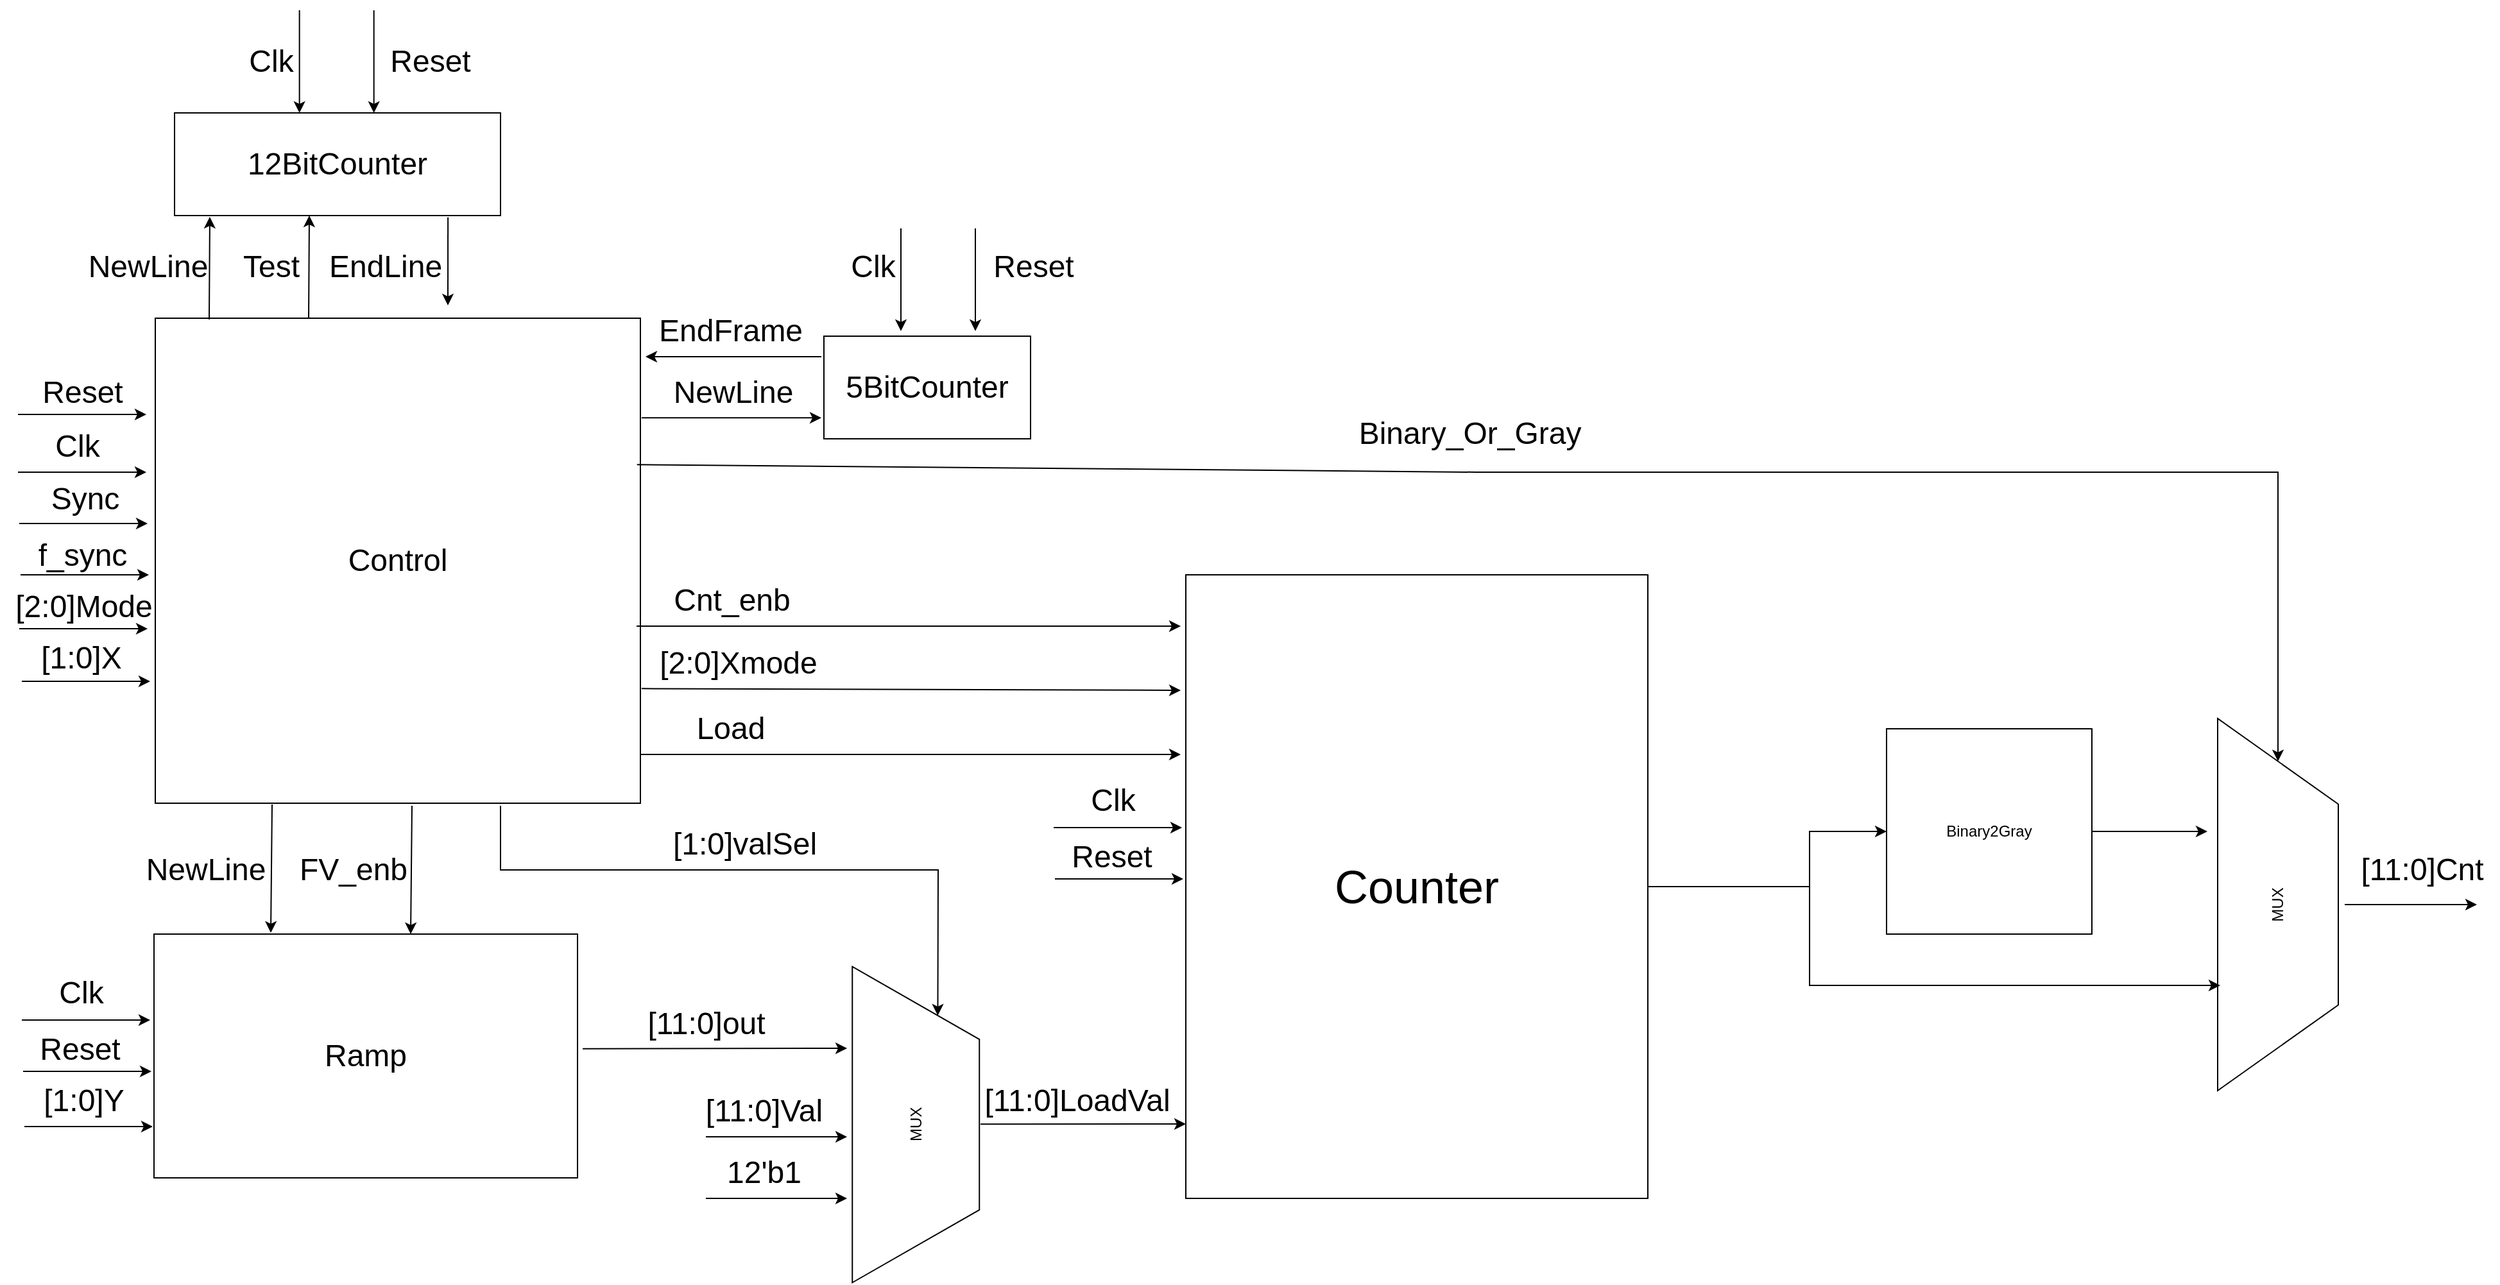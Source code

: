 <mxfile version="24.6.4" type="github">
  <diagram name="Page-1" id="bXnuZXWvN6B_vQ7cFQM5">
    <mxGraphModel dx="2947" dy="2460" grid="1" gridSize="10" guides="1" tooltips="1" connect="1" arrows="1" fold="1" page="1" pageScale="1" pageWidth="827" pageHeight="1169" background="#ffffff" math="0" shadow="0">
      <root>
        <mxCell id="0" />
        <mxCell id="1" parent="0" />
        <mxCell id="V9HJVicfxcj-Xi3RmbWV-1" value="&lt;font style=&quot;font-size: 24px;&quot;&gt;Control&lt;/font&gt;" style="whiteSpace=wrap;html=1;aspect=fixed;" parent="1" vertex="1">
          <mxGeometry x="81" y="80" width="378" height="378" as="geometry" />
        </mxCell>
        <mxCell id="V9HJVicfxcj-Xi3RmbWV-6" value="MUX" style="verticalLabelPosition=middle;verticalAlign=middle;html=1;shape=trapezoid;perimeter=trapezoidPerimeter;whiteSpace=wrap;size=0.23;arcSize=10;flipV=1;labelPosition=center;align=center;rotation=-90;" parent="1" vertex="1">
          <mxGeometry x="1590" y="490" width="290" height="94" as="geometry" />
        </mxCell>
        <mxCell id="V9HJVicfxcj-Xi3RmbWV-8" value="Binary2Gray" style="whiteSpace=wrap;html=1;aspect=fixed;" parent="1" vertex="1">
          <mxGeometry x="1430" y="400" width="160" height="160" as="geometry" />
        </mxCell>
        <mxCell id="V9HJVicfxcj-Xi3RmbWV-9" value="" style="edgeStyle=none;orthogonalLoop=1;jettySize=auto;html=1;rounded=0;" parent="1" edge="1">
          <mxGeometry width="100" relative="1" as="geometry">
            <mxPoint x="-26" y="155" as="sourcePoint" />
            <mxPoint x="74" y="155" as="targetPoint" />
            <Array as="points" />
          </mxGeometry>
        </mxCell>
        <mxCell id="V9HJVicfxcj-Xi3RmbWV-10" value="&lt;font style=&quot;font-size: 24px;&quot;&gt;Reset&lt;/font&gt;" style="text;html=1;align=center;verticalAlign=middle;resizable=0;points=[];autosize=1;strokeColor=none;fillColor=none;" parent="1" vertex="1">
          <mxGeometry x="-21" y="118" width="90" height="40" as="geometry" />
        </mxCell>
        <mxCell id="V9HJVicfxcj-Xi3RmbWV-11" value="" style="edgeStyle=none;orthogonalLoop=1;jettySize=auto;html=1;rounded=0;" parent="1" edge="1">
          <mxGeometry width="100" relative="1" as="geometry">
            <mxPoint x="-26" y="200" as="sourcePoint" />
            <mxPoint x="74" y="200" as="targetPoint" />
            <Array as="points" />
          </mxGeometry>
        </mxCell>
        <mxCell id="V9HJVicfxcj-Xi3RmbWV-12" value="&lt;font style=&quot;font-size: 24px;&quot;&gt;Clk&lt;/font&gt;" style="text;html=1;align=center;verticalAlign=middle;resizable=0;points=[];autosize=1;strokeColor=none;fillColor=none;" parent="1" vertex="1">
          <mxGeometry x="-10" y="160" width="60" height="40" as="geometry" />
        </mxCell>
        <mxCell id="V9HJVicfxcj-Xi3RmbWV-13" value="" style="edgeStyle=none;orthogonalLoop=1;jettySize=auto;html=1;rounded=0;" parent="1" edge="1">
          <mxGeometry width="100" relative="1" as="geometry">
            <mxPoint x="-25" y="240" as="sourcePoint" />
            <mxPoint x="75" y="240" as="targetPoint" />
            <Array as="points" />
          </mxGeometry>
        </mxCell>
        <mxCell id="V9HJVicfxcj-Xi3RmbWV-14" value="&lt;font style=&quot;font-size: 24px;&quot;&gt;Sync&lt;/font&gt;" style="text;html=1;align=center;verticalAlign=middle;resizable=0;points=[];autosize=1;strokeColor=none;fillColor=none;" parent="1" vertex="1">
          <mxGeometry x="-14" y="201" width="80" height="40" as="geometry" />
        </mxCell>
        <mxCell id="V9HJVicfxcj-Xi3RmbWV-15" value="" style="edgeStyle=none;orthogonalLoop=1;jettySize=auto;html=1;rounded=0;" parent="1" edge="1">
          <mxGeometry width="100" relative="1" as="geometry">
            <mxPoint x="-24" y="280" as="sourcePoint" />
            <mxPoint x="76" y="280" as="targetPoint" />
            <Array as="points" />
          </mxGeometry>
        </mxCell>
        <mxCell id="V9HJVicfxcj-Xi3RmbWV-16" value="&lt;font style=&quot;font-size: 24px;&quot;&gt;f_sync&lt;/font&gt;" style="text;html=1;align=center;verticalAlign=middle;resizable=0;points=[];autosize=1;strokeColor=none;fillColor=none;" parent="1" vertex="1">
          <mxGeometry x="-21" y="245" width="90" height="40" as="geometry" />
        </mxCell>
        <mxCell id="V9HJVicfxcj-Xi3RmbWV-17" value="" style="edgeStyle=none;orthogonalLoop=1;jettySize=auto;html=1;rounded=0;" parent="1" edge="1">
          <mxGeometry width="100" relative="1" as="geometry">
            <mxPoint x="-25" y="322" as="sourcePoint" />
            <mxPoint x="75" y="322" as="targetPoint" />
            <Array as="points" />
          </mxGeometry>
        </mxCell>
        <mxCell id="V9HJVicfxcj-Xi3RmbWV-18" value="&lt;font style=&quot;font-size: 24px;&quot;&gt;[2:0]Mode&lt;/font&gt;" style="text;html=1;align=center;verticalAlign=middle;resizable=0;points=[];autosize=1;strokeColor=none;fillColor=none;" parent="1" vertex="1">
          <mxGeometry x="-40" y="285" width="130" height="40" as="geometry" />
        </mxCell>
        <mxCell id="V9HJVicfxcj-Xi3RmbWV-19" value="" style="edgeStyle=none;orthogonalLoop=1;jettySize=auto;html=1;rounded=0;" parent="1" edge="1">
          <mxGeometry width="100" relative="1" as="geometry">
            <mxPoint x="-23" y="363" as="sourcePoint" />
            <mxPoint x="77" y="363" as="targetPoint" />
            <Array as="points" />
          </mxGeometry>
        </mxCell>
        <mxCell id="V9HJVicfxcj-Xi3RmbWV-20" value="&lt;font style=&quot;font-size: 24px;&quot;&gt;[1:0]X&lt;/font&gt;" style="text;html=1;align=center;verticalAlign=middle;resizable=0;points=[];autosize=1;strokeColor=none;fillColor=none;" parent="1" vertex="1">
          <mxGeometry x="-22" y="325" width="90" height="40" as="geometry" />
        </mxCell>
        <mxCell id="V9HJVicfxcj-Xi3RmbWV-29" value="&lt;span style=&quot;color: rgba(0, 0, 0, 0); font-family: monospace; font-size: 0px; text-align: start;&quot;&gt;%3CmxGraphModel%3E%3Croot%3E%3CmxCell%20id%3D%220%22%2F%3E%3CmxCell%20id%3D%221%22%20parent%3D%220%22%2F%3E%3CmxCell%20id%3D%222%22%20value%3D%22%22%20style%3D%22edgeStyle%3Dnone%3BorthogonalLoop%3D1%3BjettySize%3Dauto%3Bhtml%3D1%3Brounded%3D0%3B%22%20edge%3D%221%22%20parent%3D%221%22%3E%3CmxGeometry%20width%3D%22100%22%20relative%3D%221%22%20as%3D%22geometry%22%3E%3CmxPoint%20x%3D%22-14%22%20y%3D%22375%22%20as%3D%22sourcePoint%22%2F%3E%3CmxPoint%20x%3D%2286%22%20y%3D%22375%22%20as%3D%22targetPoint%22%2F%3E%3CArray%20as%3D%22points%22%2F%3E%3C%2FmxGeometry%3E%3C%2FmxCell%3E%3CmxCell%20id%3D%223%22%20value%3D%22%22%20style%3D%22edgeStyle%3Dnone%3BorthogonalLoop%3D1%3BjettySize%3Dauto%3Bhtml%3D1%3Brounded%3D0%3B%22%20edge%3D%221%22%20parent%3D%221%22%3E%3CmxGeometry%20width%3D%22100%22%20relative%3D%221%22%20as%3D%22geometry%22%3E%3CmxPoint%20x%3D%22-13%22%20y%3D%22415%22%20as%3D%22sourcePoint%22%2F%3E%3CmxPoint%20x%3D%2287%22%20y%3D%22415%22%20as%3D%22targetPoint%22%2F%3E%3CArray%20as%3D%22points%22%2F%3E%3C%2FmxGeometry%3E%3C%2FmxCell%3E%3C%2Froot%3E%3C%2FmxGraphModel%3E&lt;/span&gt;" style="text;html=1;align=center;verticalAlign=middle;resizable=0;points=[];autosize=1;strokeColor=none;fillColor=none;" parent="1" vertex="1">
          <mxGeometry x="23" y="688" width="20" height="30" as="geometry" />
        </mxCell>
        <mxCell id="V9HJVicfxcj-Xi3RmbWV-32" value="" style="edgeStyle=none;orthogonalLoop=1;jettySize=auto;html=1;rounded=0;" parent="1" edge="1">
          <mxGeometry width="100" relative="1" as="geometry">
            <mxPoint x="-23" y="627" as="sourcePoint" />
            <mxPoint x="77" y="627" as="targetPoint" />
            <Array as="points" />
          </mxGeometry>
        </mxCell>
        <mxCell id="V9HJVicfxcj-Xi3RmbWV-33" value="" style="edgeStyle=none;orthogonalLoop=1;jettySize=auto;html=1;rounded=0;" parent="1" edge="1">
          <mxGeometry width="100" relative="1" as="geometry">
            <mxPoint x="-22" y="667" as="sourcePoint" />
            <mxPoint x="78" y="667" as="targetPoint" />
            <Array as="points" />
          </mxGeometry>
        </mxCell>
        <mxCell id="V9HJVicfxcj-Xi3RmbWV-35" value="" style="edgeStyle=none;orthogonalLoop=1;jettySize=auto;html=1;rounded=0;" parent="1" edge="1">
          <mxGeometry width="100" relative="1" as="geometry">
            <mxPoint x="-21" y="710" as="sourcePoint" />
            <mxPoint x="79" y="710" as="targetPoint" />
            <Array as="points" />
          </mxGeometry>
        </mxCell>
        <mxCell id="V9HJVicfxcj-Xi3RmbWV-36" value="&lt;font style=&quot;font-size: 24px;&quot;&gt;Clk&lt;/font&gt;" style="text;html=1;align=center;verticalAlign=middle;resizable=0;points=[];autosize=1;strokeColor=none;fillColor=none;" parent="1" vertex="1">
          <mxGeometry x="-7" y="586" width="60" height="40" as="geometry" />
        </mxCell>
        <mxCell id="V9HJVicfxcj-Xi3RmbWV-37" value="&lt;font style=&quot;font-size: 24px;&quot;&gt;Reset&lt;/font&gt;" style="text;html=1;align=center;verticalAlign=middle;resizable=0;points=[];autosize=1;strokeColor=none;fillColor=none;" parent="1" vertex="1">
          <mxGeometry x="-23" y="630" width="90" height="40" as="geometry" />
        </mxCell>
        <mxCell id="V9HJVicfxcj-Xi3RmbWV-38" value="&lt;font style=&quot;font-size: 24px;&quot;&gt;[1:0]Y&lt;/font&gt;" style="text;html=1;align=center;verticalAlign=middle;resizable=0;points=[];autosize=1;strokeColor=none;fillColor=none;" parent="1" vertex="1">
          <mxGeometry x="-20" y="670" width="90" height="40" as="geometry" />
        </mxCell>
        <mxCell id="V9HJVicfxcj-Xi3RmbWV-43" value="&lt;font style=&quot;font-size: 24px;&quot;&gt;NewLine&lt;/font&gt;" style="text;html=1;align=center;verticalAlign=middle;resizable=0;points=[];autosize=1;strokeColor=none;fillColor=none;" parent="1" vertex="1">
          <mxGeometry x="60" y="490" width="120" height="40" as="geometry" />
        </mxCell>
        <mxCell id="V9HJVicfxcj-Xi3RmbWV-49" value="" style="edgeStyle=none;orthogonalLoop=1;jettySize=auto;html=1;rounded=0;exitX=0.104;exitY=1.002;exitDx=0;exitDy=0;exitPerimeter=0;entryX=0.18;entryY=-0.007;entryDx=0;entryDy=0;entryPerimeter=0;" parent="1" edge="1">
          <mxGeometry width="100" relative="1" as="geometry">
            <mxPoint x="172" y="459" as="sourcePoint" />
            <mxPoint x="171" y="559" as="targetPoint" />
            <Array as="points" />
          </mxGeometry>
        </mxCell>
        <mxCell id="V9HJVicfxcj-Xi3RmbWV-50" value="" style="edgeStyle=none;orthogonalLoop=1;jettySize=auto;html=1;rounded=0;exitX=0.104;exitY=1.002;exitDx=0;exitDy=0;exitPerimeter=0;entryX=0.18;entryY=-0.007;entryDx=0;entryDy=0;entryPerimeter=0;" parent="1" edge="1">
          <mxGeometry width="100" relative="1" as="geometry">
            <mxPoint x="281" y="460" as="sourcePoint" />
            <mxPoint x="280" y="560" as="targetPoint" />
            <Array as="points" />
          </mxGeometry>
        </mxCell>
        <mxCell id="V9HJVicfxcj-Xi3RmbWV-51" value="&lt;font style=&quot;font-size: 24px;&quot;&gt;FV_enb&lt;/font&gt;" style="text;html=1;align=center;verticalAlign=middle;resizable=0;points=[];autosize=1;strokeColor=none;fillColor=none;" parent="1" vertex="1">
          <mxGeometry x="180" y="490" width="110" height="40" as="geometry" />
        </mxCell>
        <mxCell id="V9HJVicfxcj-Xi3RmbWV-54" value="&lt;font style=&quot;font-size: 24px;&quot;&gt;Ramp&lt;/font&gt;" style="rounded=0;whiteSpace=wrap;html=1;" parent="1" vertex="1">
          <mxGeometry x="80" y="560" width="330" height="190" as="geometry" />
        </mxCell>
        <mxCell id="V9HJVicfxcj-Xi3RmbWV-55" value="" style="endArrow=classic;html=1;rounded=0;" parent="1" edge="1">
          <mxGeometry width="50" height="50" relative="1" as="geometry">
            <mxPoint x="724" y="708.17" as="sourcePoint" />
            <mxPoint x="884" y="708" as="targetPoint" />
          </mxGeometry>
        </mxCell>
        <mxCell id="V9HJVicfxcj-Xi3RmbWV-56" value="&lt;font style=&quot;font-size: 24px;&quot;&gt;[11:0]LoadVal&lt;/font&gt;" style="text;html=1;align=center;verticalAlign=middle;resizable=0;points=[];autosize=1;strokeColor=none;fillColor=none;" parent="1" vertex="1">
          <mxGeometry x="714" y="670" width="170" height="40" as="geometry" />
        </mxCell>
        <mxCell id="V9HJVicfxcj-Xi3RmbWV-57" value="" style="endArrow=classic;html=1;rounded=0;" parent="1" edge="1">
          <mxGeometry width="50" height="50" relative="1" as="geometry">
            <mxPoint x="459" y="420" as="sourcePoint" />
            <mxPoint x="880" y="420" as="targetPoint" />
          </mxGeometry>
        </mxCell>
        <mxCell id="V9HJVicfxcj-Xi3RmbWV-58" value="&lt;font style=&quot;font-size: 24px;&quot;&gt;Load&lt;/font&gt;" style="text;html=1;align=center;verticalAlign=middle;resizable=0;points=[];autosize=1;strokeColor=none;fillColor=none;" parent="1" vertex="1">
          <mxGeometry x="489" y="380" width="80" height="40" as="geometry" />
        </mxCell>
        <mxCell id="V9HJVicfxcj-Xi3RmbWV-59" value="" style="endArrow=classic;html=1;rounded=0;" parent="1" edge="1">
          <mxGeometry width="50" height="50" relative="1" as="geometry">
            <mxPoint x="460" y="368.67" as="sourcePoint" />
            <mxPoint x="880" y="370" as="targetPoint" />
          </mxGeometry>
        </mxCell>
        <mxCell id="V9HJVicfxcj-Xi3RmbWV-60" value="&lt;font style=&quot;font-size: 24px;&quot;&gt;[2:0]Xmode&lt;/font&gt;" style="text;html=1;align=center;verticalAlign=middle;resizable=0;points=[];autosize=1;strokeColor=none;fillColor=none;" parent="1" vertex="1">
          <mxGeometry x="460" y="328.67" width="150" height="40" as="geometry" />
        </mxCell>
        <mxCell id="V9HJVicfxcj-Xi3RmbWV-62" value="" style="endArrow=classic;html=1;rounded=0;" parent="1" edge="1">
          <mxGeometry width="50" height="50" relative="1" as="geometry">
            <mxPoint x="456" y="320" as="sourcePoint" />
            <mxPoint x="880" y="320" as="targetPoint" />
          </mxGeometry>
        </mxCell>
        <mxCell id="V9HJVicfxcj-Xi3RmbWV-63" value="&lt;font style=&quot;font-size: 24px;&quot;&gt;Cnt_enb&lt;/font&gt;" style="text;html=1;align=center;verticalAlign=middle;resizable=0;points=[];autosize=1;strokeColor=none;fillColor=none;" parent="1" vertex="1">
          <mxGeometry x="475" y="280" width="110" height="40" as="geometry" />
        </mxCell>
        <mxCell id="V9HJVicfxcj-Xi3RmbWV-64" value="" style="endArrow=classic;html=1;rounded=0;exitX=0.422;exitY=0;exitDx=0;exitDy=0;exitPerimeter=0;entryX=1;entryY=1;entryDx=0;entryDy=0;" parent="1" edge="1">
          <mxGeometry width="50" height="50" relative="1" as="geometry">
            <mxPoint x="200.516" y="80" as="sourcePoint" />
            <mxPoint x="201" as="targetPoint" />
          </mxGeometry>
        </mxCell>
        <mxCell id="V9HJVicfxcj-Xi3RmbWV-65" value="" style="endArrow=classic;html=1;rounded=0;exitX=0.422;exitY=0;exitDx=0;exitDy=0;exitPerimeter=0;entryX=1;entryY=1;entryDx=0;entryDy=0;" parent="1" edge="1">
          <mxGeometry width="50" height="50" relative="1" as="geometry">
            <mxPoint x="123" y="81" as="sourcePoint" />
            <mxPoint x="123.484" y="1" as="targetPoint" />
          </mxGeometry>
        </mxCell>
        <mxCell id="V9HJVicfxcj-Xi3RmbWV-66" value="&lt;span style=&quot;font-size: 24px;&quot;&gt;NewLine&lt;/span&gt;" style="text;html=1;align=center;verticalAlign=middle;resizable=0;points=[];autosize=1;strokeColor=none;fillColor=none;" parent="1" vertex="1">
          <mxGeometry x="15" y="20" width="120" height="40" as="geometry" />
        </mxCell>
        <mxCell id="V9HJVicfxcj-Xi3RmbWV-68" value="&lt;span style=&quot;font-size: 24px;&quot;&gt;Test&lt;/span&gt;" style="text;html=1;align=center;verticalAlign=middle;resizable=0;points=[];autosize=1;strokeColor=none;fillColor=none;" parent="1" vertex="1">
          <mxGeometry x="136" y="20" width="70" height="40" as="geometry" />
        </mxCell>
        <mxCell id="V9HJVicfxcj-Xi3RmbWV-69" value="&lt;font style=&quot;font-size: 24px;&quot;&gt;12BitCounter&lt;/font&gt;" style="rounded=0;whiteSpace=wrap;html=1;" parent="1" vertex="1">
          <mxGeometry x="96" y="-80" width="254" height="80" as="geometry" />
        </mxCell>
        <mxCell id="V9HJVicfxcj-Xi3RmbWV-70" value="" style="endArrow=classic;html=1;rounded=0;exitX=0.583;exitY=1.022;exitDx=0;exitDy=0;exitPerimeter=0;" parent="1" edge="1">
          <mxGeometry width="50" height="50" relative="1" as="geometry">
            <mxPoint x="309.062" y="1.32" as="sourcePoint" />
            <mxPoint x="309" y="70" as="targetPoint" />
          </mxGeometry>
        </mxCell>
        <mxCell id="V9HJVicfxcj-Xi3RmbWV-72" value="&lt;span style=&quot;font-size: 24px;&quot;&gt;EndLine&lt;/span&gt;" style="text;html=1;align=center;verticalAlign=middle;resizable=0;points=[];autosize=1;strokeColor=none;fillColor=none;" parent="1" vertex="1">
          <mxGeometry x="205" y="20" width="110" height="40" as="geometry" />
        </mxCell>
        <mxCell id="V9HJVicfxcj-Xi3RmbWV-77" value="" style="endArrow=classic;html=1;rounded=0;" parent="1" edge="1">
          <mxGeometry width="50" height="50" relative="1" as="geometry">
            <mxPoint x="460" y="157.67" as="sourcePoint" />
            <mxPoint x="600" y="157.67" as="targetPoint" />
          </mxGeometry>
        </mxCell>
        <mxCell id="V9HJVicfxcj-Xi3RmbWV-78" value="&lt;font style=&quot;font-size: 24px;&quot;&gt;NewLine&lt;/font&gt;" style="text;html=1;align=center;verticalAlign=middle;resizable=0;points=[];autosize=1;strokeColor=none;fillColor=none;" parent="1" vertex="1">
          <mxGeometry x="471" y="117.67" width="120" height="40" as="geometry" />
        </mxCell>
        <mxCell id="V9HJVicfxcj-Xi3RmbWV-80" value="&lt;font style=&quot;font-size: 24px;&quot;&gt;EndFrame&lt;/font&gt;" style="text;html=1;align=center;verticalAlign=middle;resizable=0;points=[];autosize=1;strokeColor=none;fillColor=none;" parent="1" vertex="1">
          <mxGeometry x="459" y="70" width="140" height="40" as="geometry" />
        </mxCell>
        <mxCell id="V9HJVicfxcj-Xi3RmbWV-81" value="" style="endArrow=classic;html=1;rounded=0;" parent="1" edge="1">
          <mxGeometry width="50" height="50" relative="1" as="geometry">
            <mxPoint x="600" y="110" as="sourcePoint" />
            <mxPoint x="463" y="110" as="targetPoint" />
          </mxGeometry>
        </mxCell>
        <mxCell id="V9HJVicfxcj-Xi3RmbWV-82" value="&lt;font style=&quot;font-size: 24px;&quot;&gt;5BitCounter&lt;/font&gt;" style="rounded=0;whiteSpace=wrap;html=1;" parent="1" vertex="1">
          <mxGeometry x="602" y="94" width="161" height="80" as="geometry" />
        </mxCell>
        <mxCell id="V9HJVicfxcj-Xi3RmbWV-83" value="" style="endArrow=classic;html=1;rounded=0;" parent="1" edge="1">
          <mxGeometry width="50" height="50" relative="1" as="geometry">
            <mxPoint x="720" y="10" as="sourcePoint" />
            <mxPoint x="720" y="90" as="targetPoint" />
          </mxGeometry>
        </mxCell>
        <mxCell id="V9HJVicfxcj-Xi3RmbWV-84" value="" style="endArrow=classic;html=1;rounded=0;" parent="1" edge="1">
          <mxGeometry width="50" height="50" relative="1" as="geometry">
            <mxPoint x="662" y="10" as="sourcePoint" />
            <mxPoint x="662" y="90" as="targetPoint" />
          </mxGeometry>
        </mxCell>
        <mxCell id="V9HJVicfxcj-Xi3RmbWV-85" value="" style="endArrow=classic;html=1;rounded=0;" parent="1" edge="1">
          <mxGeometry width="50" height="50" relative="1" as="geometry">
            <mxPoint x="251.33" y="-160" as="sourcePoint" />
            <mxPoint x="251.33" y="-80" as="targetPoint" />
          </mxGeometry>
        </mxCell>
        <mxCell id="V9HJVicfxcj-Xi3RmbWV-86" value="" style="endArrow=classic;html=1;rounded=0;" parent="1" edge="1">
          <mxGeometry width="50" height="50" relative="1" as="geometry">
            <mxPoint x="193.33" y="-160" as="sourcePoint" />
            <mxPoint x="193.33" y="-80" as="targetPoint" />
          </mxGeometry>
        </mxCell>
        <mxCell id="grZ6hcHH2rHkp3h9Grfc-1" value="MUX" style="verticalLabelPosition=middle;verticalAlign=middle;html=1;shape=trapezoid;perimeter=trapezoidPerimeter;whiteSpace=wrap;size=0.23;arcSize=10;flipV=1;labelPosition=center;align=center;rotation=-90;" parent="1" vertex="1">
          <mxGeometry x="550.5" y="659" width="246.25" height="99" as="geometry" />
        </mxCell>
        <mxCell id="grZ6hcHH2rHkp3h9Grfc-5" value="" style="endArrow=classic;html=1;rounded=0;" parent="1" edge="1">
          <mxGeometry width="50" height="50" relative="1" as="geometry">
            <mxPoint x="414" y="649.33" as="sourcePoint" />
            <mxPoint x="620" y="649" as="targetPoint" />
          </mxGeometry>
        </mxCell>
        <mxCell id="grZ6hcHH2rHkp3h9Grfc-8" value="&lt;span style=&quot;font-size: 24px;&quot;&gt;[11:0]out&lt;/span&gt;" style="text;html=1;align=center;verticalAlign=middle;resizable=0;points=[];autosize=1;strokeColor=none;fillColor=none;" parent="1" vertex="1">
          <mxGeometry x="450" y="610" width="120" height="40" as="geometry" />
        </mxCell>
        <mxCell id="grZ6hcHH2rHkp3h9Grfc-10" value="" style="endArrow=classic;html=1;rounded=0;" parent="1" edge="1">
          <mxGeometry width="50" height="50" relative="1" as="geometry">
            <mxPoint x="510" y="718" as="sourcePoint" />
            <mxPoint x="620" y="718" as="targetPoint" />
          </mxGeometry>
        </mxCell>
        <mxCell id="grZ6hcHH2rHkp3h9Grfc-11" value="" style="endArrow=classic;html=1;rounded=0;" parent="1" edge="1">
          <mxGeometry width="50" height="50" relative="1" as="geometry">
            <mxPoint x="510" y="766" as="sourcePoint" />
            <mxPoint x="620" y="766" as="targetPoint" />
          </mxGeometry>
        </mxCell>
        <mxCell id="grZ6hcHH2rHkp3h9Grfc-12" value="&lt;font style=&quot;font-size: 24px;&quot;&gt;[11:0]Val&lt;/font&gt;" style="text;html=1;align=center;verticalAlign=middle;resizable=0;points=[];autosize=1;strokeColor=none;fillColor=none;" parent="1" vertex="1">
          <mxGeometry x="500" y="678" width="110" height="40" as="geometry" />
        </mxCell>
        <mxCell id="grZ6hcHH2rHkp3h9Grfc-13" value="&lt;font style=&quot;font-size: 36px;&quot;&gt;Counter&lt;/font&gt;" style="rounded=0;whiteSpace=wrap;html=1;" parent="1" vertex="1">
          <mxGeometry x="884" y="280" width="360" height="486" as="geometry" />
        </mxCell>
        <mxCell id="grZ6hcHH2rHkp3h9Grfc-18" value="&lt;font style=&quot;font-size: 24px;&quot;&gt;12&#39;b1&lt;/font&gt;" style="text;html=1;align=center;verticalAlign=middle;resizable=0;points=[];autosize=1;strokeColor=none;fillColor=none;" parent="1" vertex="1">
          <mxGeometry x="515" y="726" width="80" height="40" as="geometry" />
        </mxCell>
        <mxCell id="grZ6hcHH2rHkp3h9Grfc-19" value="" style="endArrow=classic;html=1;rounded=0;entryX=1;entryY=0.75;entryDx=0;entryDy=0;" parent="1" target="grZ6hcHH2rHkp3h9Grfc-1" edge="1">
          <mxGeometry width="50" height="50" relative="1" as="geometry">
            <mxPoint x="350" y="460" as="sourcePoint" />
            <mxPoint x="820" y="530" as="targetPoint" />
            <Array as="points">
              <mxPoint x="350" y="510" />
              <mxPoint x="520" y="510" />
              <mxPoint x="691" y="510" />
            </Array>
          </mxGeometry>
        </mxCell>
        <mxCell id="grZ6hcHH2rHkp3h9Grfc-20" value="&lt;font style=&quot;font-size: 24px;&quot;&gt;[1:0]valSel&lt;/font&gt;" style="text;html=1;align=center;verticalAlign=middle;resizable=0;points=[];autosize=1;strokeColor=none;fillColor=none;" parent="1" vertex="1">
          <mxGeometry x="470" y="470" width="140" height="40" as="geometry" />
        </mxCell>
        <mxCell id="grZ6hcHH2rHkp3h9Grfc-21" value="" style="edgeStyle=none;orthogonalLoop=1;jettySize=auto;html=1;rounded=0;" parent="1" edge="1">
          <mxGeometry width="100" relative="1" as="geometry">
            <mxPoint x="781" y="477" as="sourcePoint" />
            <mxPoint x="881" y="477" as="targetPoint" />
            <Array as="points" />
          </mxGeometry>
        </mxCell>
        <mxCell id="grZ6hcHH2rHkp3h9Grfc-22" value="" style="edgeStyle=none;orthogonalLoop=1;jettySize=auto;html=1;rounded=0;" parent="1" edge="1">
          <mxGeometry width="100" relative="1" as="geometry">
            <mxPoint x="782" y="517" as="sourcePoint" />
            <mxPoint x="882" y="517" as="targetPoint" />
            <Array as="points" />
          </mxGeometry>
        </mxCell>
        <mxCell id="grZ6hcHH2rHkp3h9Grfc-23" value="&lt;font style=&quot;font-size: 24px;&quot;&gt;Clk&lt;/font&gt;" style="text;html=1;align=center;verticalAlign=middle;resizable=0;points=[];autosize=1;strokeColor=none;fillColor=none;" parent="1" vertex="1">
          <mxGeometry x="797" y="436" width="60" height="40" as="geometry" />
        </mxCell>
        <mxCell id="grZ6hcHH2rHkp3h9Grfc-24" value="&lt;font style=&quot;font-size: 24px;&quot;&gt;Reset&lt;/font&gt;" style="text;html=1;align=center;verticalAlign=middle;resizable=0;points=[];autosize=1;strokeColor=none;fillColor=none;" parent="1" vertex="1">
          <mxGeometry x="781" y="480" width="90" height="40" as="geometry" />
        </mxCell>
        <mxCell id="grZ6hcHH2rHkp3h9Grfc-25" value="&lt;font style=&quot;font-size: 24px;&quot;&gt;Clk&lt;/font&gt;" style="text;html=1;align=center;verticalAlign=middle;resizable=0;points=[];autosize=1;strokeColor=none;fillColor=none;" parent="1" vertex="1">
          <mxGeometry x="610" y="20" width="60" height="40" as="geometry" />
        </mxCell>
        <mxCell id="grZ6hcHH2rHkp3h9Grfc-26" value="&lt;font style=&quot;font-size: 24px;&quot;&gt;Clk&lt;/font&gt;" style="text;html=1;align=center;verticalAlign=middle;resizable=0;points=[];autosize=1;strokeColor=none;fillColor=none;" parent="1" vertex="1">
          <mxGeometry x="141" y="-140" width="60" height="40" as="geometry" />
        </mxCell>
        <mxCell id="grZ6hcHH2rHkp3h9Grfc-27" value="&lt;font style=&quot;font-size: 24px;&quot;&gt;Reset&lt;/font&gt;" style="text;html=1;align=center;verticalAlign=middle;resizable=0;points=[];autosize=1;strokeColor=none;fillColor=none;" parent="1" vertex="1">
          <mxGeometry x="250" y="-140" width="90" height="40" as="geometry" />
        </mxCell>
        <mxCell id="grZ6hcHH2rHkp3h9Grfc-28" value="&lt;font style=&quot;font-size: 24px;&quot;&gt;Reset&lt;/font&gt;" style="text;html=1;align=center;verticalAlign=middle;resizable=0;points=[];autosize=1;strokeColor=none;fillColor=none;" parent="1" vertex="1">
          <mxGeometry x="720" y="20" width="90" height="40" as="geometry" />
        </mxCell>
        <mxCell id="grZ6hcHH2rHkp3h9Grfc-30" value="" style="endArrow=none;html=1;rounded=0;exitX=1;exitY=0.5;exitDx=0;exitDy=0;" parent="1" source="grZ6hcHH2rHkp3h9Grfc-13" edge="1">
          <mxGeometry width="50" height="50" relative="1" as="geometry">
            <mxPoint x="1570" y="540" as="sourcePoint" />
            <mxPoint x="1370" y="523" as="targetPoint" />
          </mxGeometry>
        </mxCell>
        <mxCell id="grZ6hcHH2rHkp3h9Grfc-31" value="" style="endArrow=classic;html=1;rounded=0;entryX=0;entryY=0.5;entryDx=0;entryDy=0;" parent="1" target="V9HJVicfxcj-Xi3RmbWV-8" edge="1">
          <mxGeometry width="50" height="50" relative="1" as="geometry">
            <mxPoint x="1370" y="524" as="sourcePoint" />
            <mxPoint x="1430" y="444" as="targetPoint" />
            <Array as="points">
              <mxPoint x="1370" y="480" />
              <mxPoint x="1400" y="480" />
            </Array>
          </mxGeometry>
        </mxCell>
        <mxCell id="grZ6hcHH2rHkp3h9Grfc-33" value="" style="endArrow=classic;html=1;rounded=0;" parent="1" edge="1">
          <mxGeometry width="50" height="50" relative="1" as="geometry">
            <mxPoint x="1370" y="520" as="sourcePoint" />
            <mxPoint x="1690" y="600" as="targetPoint" />
            <Array as="points">
              <mxPoint x="1370" y="600" />
            </Array>
          </mxGeometry>
        </mxCell>
        <mxCell id="grZ6hcHH2rHkp3h9Grfc-34" value="" style="endArrow=classic;html=1;rounded=0;exitX=1;exitY=0.5;exitDx=0;exitDy=0;" parent="1" source="V9HJVicfxcj-Xi3RmbWV-8" edge="1">
          <mxGeometry width="50" height="50" relative="1" as="geometry">
            <mxPoint x="1640.0" y="369.28" as="sourcePoint" />
            <mxPoint x="1680" y="480" as="targetPoint" />
          </mxGeometry>
        </mxCell>
        <mxCell id="grZ6hcHH2rHkp3h9Grfc-35" value="" style="endArrow=classic;html=1;rounded=0;" parent="1" edge="1">
          <mxGeometry width="50" height="50" relative="1" as="geometry">
            <mxPoint x="1787" y="537" as="sourcePoint" />
            <mxPoint x="1890" y="537" as="targetPoint" />
          </mxGeometry>
        </mxCell>
        <mxCell id="grZ6hcHH2rHkp3h9Grfc-36" value="&lt;font style=&quot;font-size: 24px;&quot;&gt;[11:0]Cnt&lt;/font&gt;" style="text;html=1;align=center;verticalAlign=middle;resizable=0;points=[];autosize=1;strokeColor=none;fillColor=none;" parent="1" vertex="1">
          <mxGeometry x="1787" y="490" width="120" height="40" as="geometry" />
        </mxCell>
        <mxCell id="3ehk1U1o4NQR8nbxc-VZ-1" value="" style="endArrow=classic;html=1;rounded=0;exitX=0.993;exitY=0.302;exitDx=0;exitDy=0;exitPerimeter=0;entryX=1;entryY=0.5;entryDx=0;entryDy=0;" edge="1" parent="1" source="V9HJVicfxcj-Xi3RmbWV-1" target="V9HJVicfxcj-Xi3RmbWV-6">
          <mxGeometry width="50" height="50" relative="1" as="geometry">
            <mxPoint x="1130" y="440" as="sourcePoint" />
            <mxPoint x="1180" y="390" as="targetPoint" />
            <Array as="points">
              <mxPoint x="1110" y="200" />
              <mxPoint x="1735" y="200" />
            </Array>
          </mxGeometry>
        </mxCell>
        <mxCell id="3ehk1U1o4NQR8nbxc-VZ-2" value="&lt;font style=&quot;font-size: 24px;&quot;&gt;Binary_Or_Gray&lt;/font&gt;" style="text;html=1;align=center;verticalAlign=middle;resizable=0;points=[];autosize=1;strokeColor=none;fillColor=none;" vertex="1" parent="1">
          <mxGeometry x="1005" y="150" width="200" height="40" as="geometry" />
        </mxCell>
      </root>
    </mxGraphModel>
  </diagram>
</mxfile>
